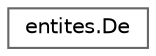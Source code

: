 digraph "Graphical Class Hierarchy"
{
 // LATEX_PDF_SIZE
  bgcolor="transparent";
  edge [fontname=Helvetica,fontsize=10,labelfontname=Helvetica,labelfontsize=10];
  node [fontname=Helvetica,fontsize=10,shape=box,height=0.2,width=0.4];
  rankdir="LR";
  Node0 [id="Node000000",label="entites.De",height=0.2,width=0.4,color="grey40", fillcolor="white", style="filled",URL="$classentites_1_1_de.html",tooltip=" "];
}
